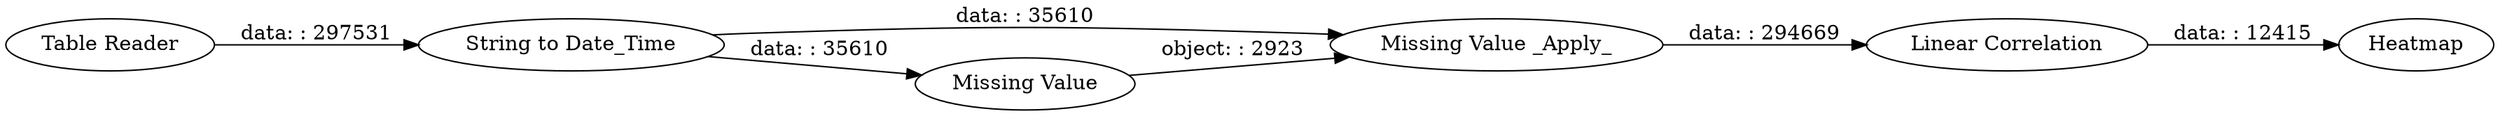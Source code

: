 digraph {
	"5934230338576932986_3" [label="Missing Value _Apply_"]
	"5934230338576932986_8" [label="String to Date_Time"]
	"5934230338576932986_2" [label="Missing Value"]
	"5934230338576932986_9" [label=Heatmap]
	"5934230338576932986_1" [label="Table Reader"]
	"5934230338576932986_4" [label="Linear Correlation"]
	"5934230338576932986_3" -> "5934230338576932986_4" [label="data: : 294669"]
	"5934230338576932986_8" -> "5934230338576932986_3" [label="data: : 35610"]
	"5934230338576932986_8" -> "5934230338576932986_2" [label="data: : 35610"]
	"5934230338576932986_1" -> "5934230338576932986_8" [label="data: : 297531"]
	"5934230338576932986_2" -> "5934230338576932986_3" [label="object: : 2923"]
	"5934230338576932986_4" -> "5934230338576932986_9" [label="data: : 12415"]
	rankdir=LR
}
